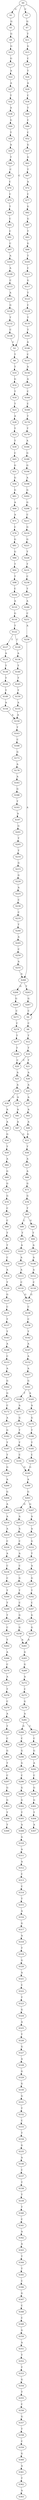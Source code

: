 strict digraph  {
	S0 -> S1 [ label = G ];
	S0 -> S2 [ label = C ];
	S0 -> S3 [ label = C ];
	S0 -> S4 [ label = C ];
	S1 -> S5 [ label = G ];
	S2 -> S6 [ label = T ];
	S3 -> S7 [ label = G ];
	S4 -> S8 [ label = C ];
	S5 -> S9 [ label = G ];
	S6 -> S10 [ label = T ];
	S7 -> S11 [ label = T ];
	S8 -> S12 [ label = T ];
	S9 -> S13 [ label = G ];
	S10 -> S14 [ label = G ];
	S11 -> S15 [ label = G ];
	S12 -> S16 [ label = T ];
	S13 -> S17 [ label = G ];
	S14 -> S18 [ label = T ];
	S15 -> S19 [ label = C ];
	S16 -> S20 [ label = C ];
	S16 -> S21 [ label = T ];
	S17 -> S22 [ label = A ];
	S18 -> S23 [ label = T ];
	S19 -> S24 [ label = T ];
	S20 -> S25 [ label = A ];
	S21 -> S26 [ label = A ];
	S22 -> S27 [ label = A ];
	S23 -> S28 [ label = A ];
	S24 -> S29 [ label = A ];
	S25 -> S30 [ label = A ];
	S26 -> S31 [ label = A ];
	S27 -> S32 [ label = T ];
	S28 -> S33 [ label = T ];
	S29 -> S34 [ label = C ];
	S30 -> S35 [ label = A ];
	S30 -> S36 [ label = G ];
	S31 -> S37 [ label = A ];
	S32 -> S38 [ label = A ];
	S33 -> S39 [ label = T ];
	S34 -> S40 [ label = T ];
	S35 -> S41 [ label = A ];
	S36 -> S42 [ label = A ];
	S37 -> S43 [ label = A ];
	S38 -> S44 [ label = G ];
	S39 -> S45 [ label = C ];
	S40 -> S46 [ label = C ];
	S41 -> S47 [ label = A ];
	S42 -> S48 [ label = A ];
	S43 -> S49 [ label = A ];
	S44 -> S50 [ label = T ];
	S45 -> S51 [ label = G ];
	S46 -> S52 [ label = C ];
	S47 -> S53 [ label = G ];
	S48 -> S54 [ label = G ];
	S49 -> S53 [ label = G ];
	S50 -> S55 [ label = A ];
	S51 -> S56 [ label = G ];
	S52 -> S57 [ label = G ];
	S53 -> S58 [ label = T ];
	S54 -> S59 [ label = T ];
	S55 -> S60 [ label = T ];
	S56 -> S61 [ label = G ];
	S57 -> S62 [ label = G ];
	S58 -> S63 [ label = A ];
	S59 -> S64 [ label = A ];
	S60 -> S65 [ label = C ];
	S61 -> S66 [ label = A ];
	S62 -> S67 [ label = T ];
	S63 -> S68 [ label = A ];
	S64 -> S69 [ label = G ];
	S65 -> S70 [ label = C ];
	S66 -> S71 [ label = A ];
	S67 -> S72 [ label = A ];
	S68 -> S73 [ label = G ];
	S69 -> S74 [ label = G ];
	S70 -> S75 [ label = C ];
	S71 -> S76 [ label = C ];
	S72 -> S77 [ label = C ];
	S73 -> S78 [ label = G ];
	S74 -> S79 [ label = G ];
	S75 -> S80 [ label = T ];
	S76 -> S81 [ label = G ];
	S77 -> S82 [ label = G ];
	S78 -> S83 [ label = T ];
	S79 -> S84 [ label = C ];
	S80 -> S85 [ label = C ];
	S81 -> S86 [ label = G ];
	S82 -> S87 [ label = G ];
	S83 -> S88 [ label = G ];
	S83 -> S89 [ label = C ];
	S84 -> S90 [ label = C ];
	S85 -> S91 [ label = C ];
	S86 -> S92 [ label = T ];
	S87 -> S93 [ label = T ];
	S88 -> S94 [ label = T ];
	S89 -> S95 [ label = T ];
	S90 -> S96 [ label = T ];
	S91 -> S97 [ label = C ];
	S92 -> S98 [ label = T ];
	S93 -> S99 [ label = G ];
	S94 -> S100 [ label = A ];
	S95 -> S101 [ label = A ];
	S96 -> S102 [ label = T ];
	S97 -> S103 [ label = A ];
	S98 -> S104 [ label = C ];
	S99 -> S105 [ label = T ];
	S100 -> S106 [ label = A ];
	S101 -> S107 [ label = A ];
	S102 -> S108 [ label = C ];
	S103 -> S109 [ label = A ];
	S104 -> S110 [ label = A ];
	S105 -> S111 [ label = C ];
	S106 -> S112 [ label = A ];
	S107 -> S113 [ label = A ];
	S108 -> S114 [ label = A ];
	S109 -> S115 [ label = C ];
	S110 -> S116 [ label = G ];
	S111 -> S117 [ label = G ];
	S112 -> S118 [ label = C ];
	S113 -> S119 [ label = C ];
	S114 -> S120 [ label = T ];
	S115 -> S121 [ label = A ];
	S116 -> S122 [ label = T ];
	S117 -> S123 [ label = T ];
	S118 -> S124 [ label = G ];
	S119 -> S124 [ label = G ];
	S120 -> S125 [ label = G ];
	S121 -> S126 [ label = G ];
	S122 -> S127 [ label = T ];
	S122 -> S128 [ label = C ];
	S123 -> S129 [ label = C ];
	S124 -> S130 [ label = C ];
	S125 -> S131 [ label = C ];
	S126 -> S132 [ label = T ];
	S127 -> S133 [ label = A ];
	S128 -> S134 [ label = A ];
	S129 -> S135 [ label = T ];
	S130 -> S136 [ label = C ];
	S131 -> S137 [ label = T ];
	S132 -> S138 [ label = C ];
	S133 -> S139 [ label = T ];
	S134 -> S140 [ label = T ];
	S135 -> S141 [ label = T ];
	S136 -> S142 [ label = T ];
	S137 -> S143 [ label = T ];
	S138 -> S2 [ label = C ];
	S139 -> S144 [ label = T ];
	S140 -> S145 [ label = T ];
	S141 -> S146 [ label = A ];
	S142 -> S147 [ label = A ];
	S143 -> S148 [ label = A ];
	S144 -> S149 [ label = T ];
	S145 -> S150 [ label = T ];
	S146 -> S151 [ label = C ];
	S147 -> S152 [ label = A ];
	S148 -> S153 [ label = C ];
	S149 -> S154 [ label = A ];
	S150 -> S155 [ label = A ];
	S151 -> S156 [ label = A ];
	S152 -> S157 [ label = A ];
	S153 -> S158 [ label = A ];
	S154 -> S159 [ label = A ];
	S155 -> S159 [ label = A ];
	S156 -> S160 [ label = A ];
	S157 -> S161 [ label = G ];
	S158 -> S162 [ label = G ];
	S159 -> S163 [ label = T ];
	S160 -> S164 [ label = C ];
	S161 -> S165 [ label = A ];
	S161 -> S166 [ label = T ];
	S162 -> S167 [ label = G ];
	S163 -> S168 [ label = C ];
	S164 -> S169 [ label = C ];
	S165 -> S170 [ label = A ];
	S166 -> S171 [ label = A ];
	S167 -> S172 [ label = C ];
	S168 -> S173 [ label = G ];
	S169 -> S174 [ label = T ];
	S170 -> S175 [ label = G ];
	S171 -> S176 [ label = G ];
	S172 -> S177 [ label = A ];
	S173 -> S178 [ label = A ];
	S174 -> S179 [ label = T ];
	S175 -> S180 [ label = T ];
	S176 -> S181 [ label = T ];
	S177 -> S182 [ label = G ];
	S178 -> S183 [ label = A ];
	S179 -> S184 [ label = A ];
	S180 -> S185 [ label = T ];
	S181 -> S186 [ label = T ];
	S182 -> S187 [ label = T ];
	S183 -> S188 [ label = G ];
	S184 -> S189 [ label = G ];
	S185 -> S190 [ label = C ];
	S186 -> S191 [ label = C ];
	S187 -> S192 [ label = T ];
	S188 -> S193 [ label = T ];
	S189 -> S194 [ label = G ];
	S190 -> S195 [ label = G ];
	S191 -> S195 [ label = G ];
	S192 -> S196 [ label = G ];
	S193 -> S197 [ label = A ];
	S194 -> S198 [ label = A ];
	S195 -> S199 [ label = A ];
	S196 -> S200 [ label = A ];
	S197 -> S201 [ label = G ];
	S198 -> S202 [ label = G ];
	S199 -> S203 [ label = G ];
	S200 -> S204 [ label = G ];
	S201 -> S205 [ label = T ];
	S202 -> S206 [ label = G ];
	S203 -> S207 [ label = G ];
	S203 -> S208 [ label = G ];
	S204 -> S209 [ label = A ];
	S205 -> S210 [ label = T ];
	S206 -> S211 [ label = C ];
	S207 -> S212 [ label = A ];
	S208 -> S213 [ label = A ];
	S209 -> S214 [ label = A ];
	S210 -> S215 [ label = G ];
	S211 -> S216 [ label = G ];
	S212 -> S217 [ label = A ];
	S213 -> S218 [ label = A ];
	S214 -> S219 [ label = A ];
	S215 -> S220 [ label = G ];
	S216 -> S221 [ label = G ];
	S217 -> S222 [ label = G ];
	S218 -> S223 [ label = C ];
	S219 -> S224 [ label = C ];
	S220 -> S225 [ label = A ];
	S221 -> S226 [ label = T ];
	S222 -> S227 [ label = T ];
	S223 -> S228 [ label = A ];
	S224 -> S229 [ label = A ];
	S225 -> S230 [ label = C ];
	S226 -> S231 [ label = T ];
	S227 -> S232 [ label = A ];
	S228 -> S233 [ label = C ];
	S229 -> S234 [ label = C ];
	S230 -> S235 [ label = C ];
	S231 -> S236 [ label = C ];
	S232 -> S237 [ label = G ];
	S233 -> S238 [ label = G ];
	S234 -> S239 [ label = C ];
	S235 -> S240 [ label = T ];
	S236 -> S241 [ label = T ];
	S237 -> S242 [ label = T ];
	S238 -> S243 [ label = T ];
	S239 -> S244 [ label = T ];
	S240 -> S245 [ label = A ];
	S241 -> S246 [ label = A ];
	S242 -> S247 [ label = C ];
	S243 -> S248 [ label = C ];
	S244 -> S249 [ label = T ];
	S245 -> S250 [ label = C ];
	S246 -> S251 [ label = C ];
	S247 -> S252 [ label = G ];
	S248 -> S253 [ label = G ];
	S249 -> S254 [ label = T ];
	S250 -> S255 [ label = A ];
	S251 -> S256 [ label = A ];
	S252 -> S257 [ label = G ];
	S253 -> S258 [ label = G ];
	S254 -> S259 [ label = C ];
	S255 -> S260 [ label = A ];
	S256 -> S260 [ label = A ];
	S257 -> S261 [ label = A ];
	S258 -> S261 [ label = A ];
	S259 -> S262 [ label = T ];
	S260 -> S263 [ label = T ];
	S260 -> S264 [ label = G ];
	S261 -> S265 [ label = G ];
	S262 -> S266 [ label = A ];
	S263 -> S267 [ label = G ];
	S264 -> S268 [ label = G ];
	S265 -> S269 [ label = G ];
	S266 -> S270 [ label = C ];
	S267 -> S4 [ label = C ];
	S268 -> S271 [ label = C ];
	S269 -> S272 [ label = A ];
	S270 -> S273 [ label = A ];
	S271 -> S274 [ label = C ];
	S272 -> S275 [ label = C ];
	S273 -> S276 [ label = T ];
	S274 -> S277 [ label = T ];
	S275 -> S278 [ label = G ];
	S276 -> S279 [ label = C ];
	S277 -> S280 [ label = T ];
	S278 -> S281 [ label = A ];
	S279 -> S282 [ label = A ];
	S280 -> S20 [ label = C ];
	S281 -> S283 [ label = C ];
	S281 -> S284 [ label = G ];
	S282 -> S285 [ label = T ];
	S283 -> S286 [ label = C ];
	S284 -> S287 [ label = C ];
	S285 -> S288 [ label = C ];
	S286 -> S289 [ label = G ];
	S287 -> S290 [ label = G ];
	S288 -> S291 [ label = G ];
	S289 -> S292 [ label = A ];
	S290 -> S293 [ label = G ];
	S291 -> S294 [ label = T ];
	S292 -> S295 [ label = C ];
	S293 -> S296 [ label = C ];
	S294 -> S297 [ label = C ];
	S295 -> S298 [ label = G ];
	S296 -> S299 [ label = G ];
	S297 -> S300 [ label = G ];
	S298 -> S301 [ label = G ];
	S299 -> S302 [ label = G ];
	S300 -> S303 [ label = G ];
	S301 -> S304 [ label = T ];
	S302 -> S305 [ label = T ];
	S303 -> S306 [ label = T ];
	S304 -> S307 [ label = A ];
	S305 -> S308 [ label = A ];
	S306 -> S309 [ label = T ];
	S308 -> S310 [ label = G ];
	S310 -> S311 [ label = A ];
	S311 -> S312 [ label = A ];
	S312 -> S313 [ label = C ];
	S313 -> S314 [ label = C ];
	S314 -> S315 [ label = T ];
	S315 -> S316 [ label = A ];
	S316 -> S317 [ label = G ];
	S317 -> S318 [ label = A ];
	S318 -> S319 [ label = T ];
	S319 -> S320 [ label = G ];
	S320 -> S321 [ label = A ];
	S321 -> S322 [ label = C ];
	S322 -> S323 [ label = T ];
	S323 -> S324 [ label = G ];
	S324 -> S325 [ label = A ];
	S325 -> S326 [ label = T ];
	S326 -> S327 [ label = G ];
	S327 -> S328 [ label = A ];
	S328 -> S329 [ label = G ];
	S329 -> S330 [ label = G ];
	S330 -> S331 [ label = G ];
	S331 -> S332 [ label = T ];
	S332 -> S333 [ label = C ];
	S333 -> S334 [ label = T ];
	S334 -> S335 [ label = G ];
	S335 -> S336 [ label = A ];
	S336 -> S337 [ label = C ];
	S337 -> S338 [ label = T ];
	S338 -> S339 [ label = T ];
	S339 -> S340 [ label = T ];
	S340 -> S341 [ label = C ];
	S341 -> S342 [ label = A ];
	S342 -> S343 [ label = A ];
	S343 -> S344 [ label = T ];
	S344 -> S345 [ label = T ];
	S345 -> S346 [ label = C ];
	S346 -> S347 [ label = G ];
	S347 -> S348 [ label = C ];
	S348 -> S349 [ label = C ];
	S349 -> S350 [ label = G ];
	S350 -> S351 [ label = A ];
	S351 -> S352 [ label = T ];
	S352 -> S353 [ label = T ];
	S353 -> S354 [ label = G ];
	S354 -> S355 [ label = T ];
	S355 -> S356 [ label = C ];
	S356 -> S357 [ label = G ];
	S357 -> S358 [ label = T ];
	S358 -> S359 [ label = C ];
	S359 -> S360 [ label = G ];
	S360 -> S361 [ label = A ];
	S361 -> S362 [ label = T ];
	S362 -> S363 [ label = A ];
}
